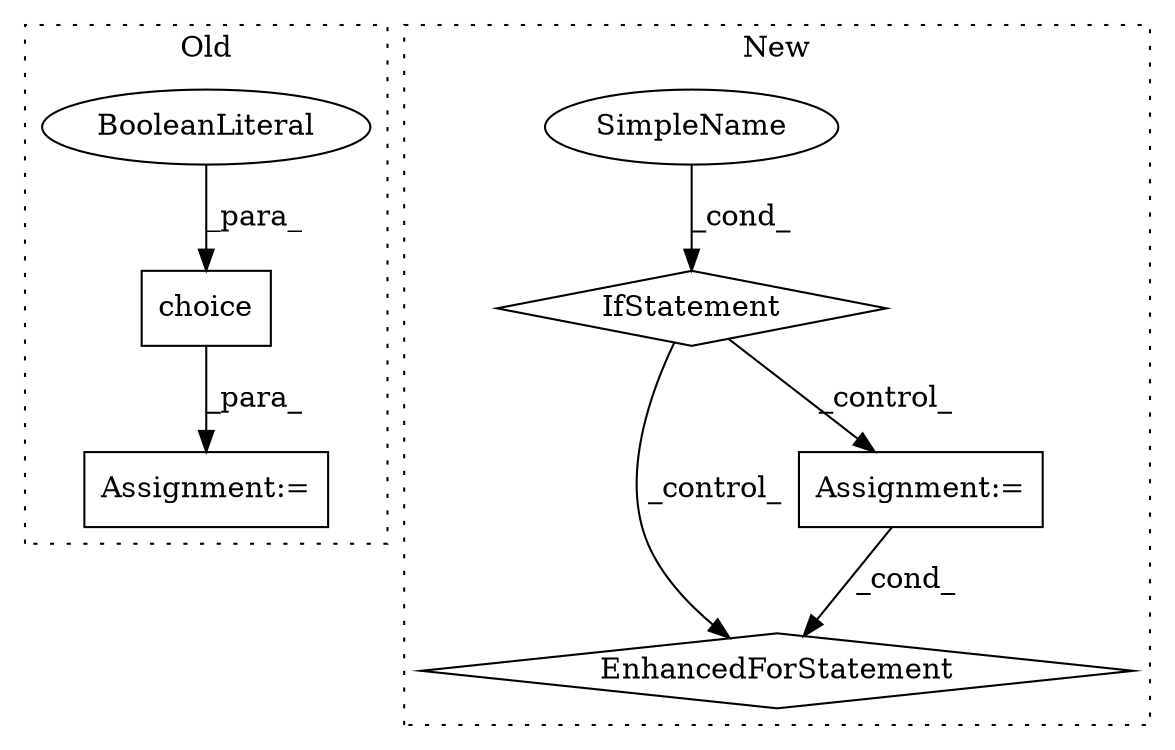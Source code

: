 digraph G {
subgraph cluster0 {
1 [label="choice" a="32" s="1022,1039" l="7,1" shape="box"];
4 [label="Assignment:=" a="7" s="1008" l="1" shape="box"];
7 [label="BooleanLiteral" a="9" s="1035" l="4" shape="ellipse"];
label = "Old";
style="dotted";
}
subgraph cluster1 {
2 [label="EnhancedForStatement" a="70" s="2759,2835" l="53,2" shape="diamond"];
3 [label="Assignment:=" a="7" s="2759,2835" l="53,2" shape="box"];
5 [label="SimpleName" a="42" s="" l="" shape="ellipse"];
6 [label="IfStatement" a="25" s="1254,1273" l="4,2" shape="diamond"];
label = "New";
style="dotted";
}
1 -> 4 [label="_para_"];
3 -> 2 [label="_cond_"];
5 -> 6 [label="_cond_"];
6 -> 3 [label="_control_"];
6 -> 2 [label="_control_"];
7 -> 1 [label="_para_"];
}